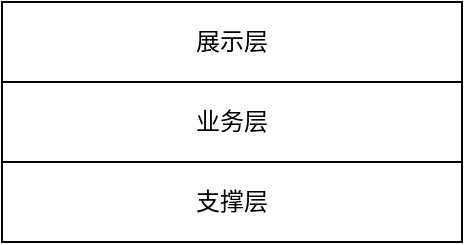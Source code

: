 <mxfile version="14.6.13" type="device"><diagram id="yvgH6uVzjtHpBxbXNCl8" name="Page-1"><mxGraphModel dx="1209" dy="849" grid="0" gridSize="10" guides="1" tooltips="1" connect="1" arrows="1" fold="1" page="1" pageScale="1" pageWidth="827" pageHeight="1169" math="0" shadow="0"><root><mxCell id="0"/><mxCell id="1" parent="0"/><mxCell id="IGbFtv0F7KTe2Ol_L8qj-1" value="展示层" style="rounded=0;whiteSpace=wrap;html=1;" vertex="1" parent="1"><mxGeometry x="220" y="240" width="230" height="40" as="geometry"/></mxCell><mxCell id="IGbFtv0F7KTe2Ol_L8qj-2" value="业务层" style="rounded=0;whiteSpace=wrap;html=1;" vertex="1" parent="1"><mxGeometry x="220" y="280" width="230" height="40" as="geometry"/></mxCell><mxCell id="IGbFtv0F7KTe2Ol_L8qj-3" value="支撑层" style="rounded=0;whiteSpace=wrap;html=1;" vertex="1" parent="1"><mxGeometry x="220" y="320" width="230" height="40" as="geometry"/></mxCell></root></mxGraphModel></diagram></mxfile>